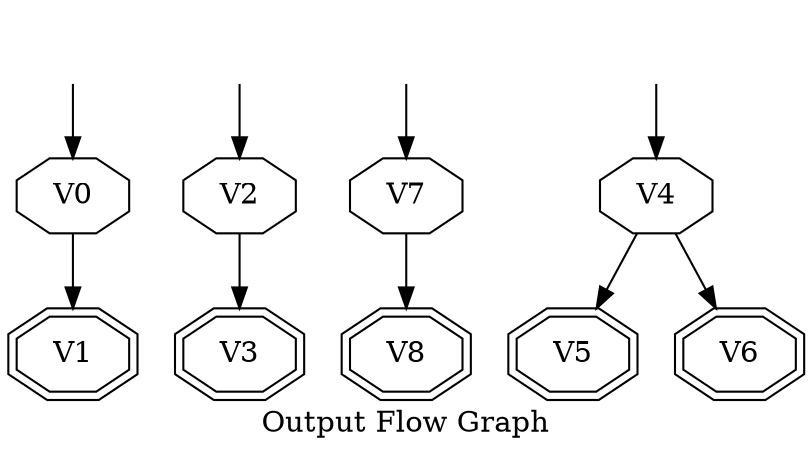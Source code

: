 digraph OFG {
  rankdir=TB;
  V1 [label = "V1", shape = "octagon", shape = "doubleoctagon"];
  V3 [label = "V3", shape = "octagon", shape = "doubleoctagon"];
  V0 [label = "V0", shape = "octagon", ];
  V7 [label = "V7", shape = "octagon", ];
  V5 [label = "V5", shape = "octagon", shape = "doubleoctagon"];
  V4 [label = "V4", shape = "octagon", ];
  V6 [label = "V6", shape = "octagon", shape = "doubleoctagon"];
  V2 [label = "V2", shape = "octagon", ];
  V8 [label = "V8", shape = "octagon", shape = "doubleoctagon"];
  V0FakedSrc [ label="", shape="none" ];
  V0FakedSrc -> V0;
  V0 -> V1;
  V7FakedSrc [ label="", shape="none" ];
  V7FakedSrc -> V7;
  V7 -> V8;
  V4FakedSrc [ label="", shape="none" ];
  V4FakedSrc -> V4;
  V4 -> V5;
  V4 -> V6;
  V2FakedSrc [ label="", shape="none" ];
  V2FakedSrc -> V2;
  V2 -> V3;
  label="Output Flow Graph";
}
